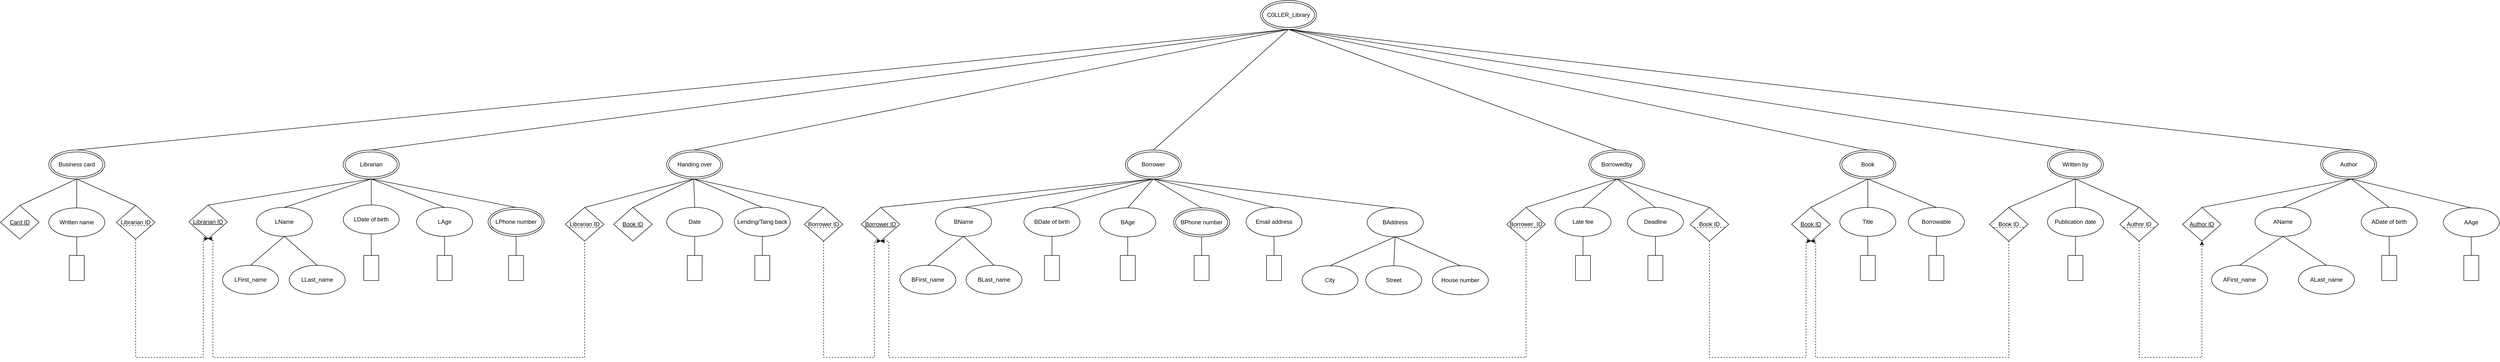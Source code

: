 <mxfile version="22.0.8" type="device">
  <diagram name="1 oldal" id="cSPhZj3WtQrHoU1kGywx">
    <mxGraphModel dx="7252" dy="2232" grid="1" gridSize="10" guides="1" tooltips="1" connect="1" arrows="1" fold="1" page="1" pageScale="1" pageWidth="827" pageHeight="1169" math="0" shadow="0">
      <root>
        <mxCell id="0" />
        <mxCell id="1" parent="0" />
        <mxCell id="N19XUBrRZEHlFnqMHqqQ-40" style="edgeStyle=orthogonalEdgeStyle;rounded=0;orthogonalLoop=1;jettySize=auto;html=1;exitX=0.5;exitY=1;exitDx=0;exitDy=0;entryX=0;entryY=0.5;entryDx=0;entryDy=0;endArrow=none;endFill=0;" edge="1" parent="1" source="N19XUBrRZEHlFnqMHqqQ-41" target="N19XUBrRZEHlFnqMHqqQ-36">
          <mxGeometry relative="1" as="geometry">
            <mxPoint x="-1542" y="599" as="sourcePoint" />
          </mxGeometry>
        </mxCell>
        <mxCell id="N19XUBrRZEHlFnqMHqqQ-223" style="rounded=0;orthogonalLoop=1;jettySize=auto;html=1;exitX=0.5;exitY=0;exitDx=0;exitDy=0;entryX=0.5;entryY=1;entryDx=0;entryDy=0;endArrow=none;endFill=0;" edge="1" parent="1" source="N19XUBrRZEHlFnqMHqqQ-235" target="N19XUBrRZEHlFnqMHqqQ-222">
          <mxGeometry relative="1" as="geometry">
            <mxPoint x="-2452" y="430" as="sourcePoint" />
          </mxGeometry>
        </mxCell>
        <mxCell id="N19XUBrRZEHlFnqMHqqQ-12" style="rounded=0;orthogonalLoop=1;jettySize=auto;html=1;exitX=0.5;exitY=0;exitDx=0;exitDy=0;entryX=0.5;entryY=1;entryDx=0;entryDy=0;strokeWidth=1;endArrow=none;endFill=0;" edge="1" parent="1" source="N19XUBrRZEHlFnqMHqqQ-8">
          <mxGeometry relative="1" as="geometry">
            <mxPoint x="-2452" y="490" as="targetPoint" />
          </mxGeometry>
        </mxCell>
        <mxCell id="N19XUBrRZEHlFnqMHqqQ-8" value="&lt;u&gt;Card ID&lt;/u&gt;" style="rhombus;whiteSpace=wrap;html=1;" vertex="1" parent="1">
          <mxGeometry x="-2610" y="545" width="80" height="70" as="geometry" />
        </mxCell>
        <mxCell id="N19XUBrRZEHlFnqMHqqQ-10" value="Written name" style="ellipse;whiteSpace=wrap;html=1;" vertex="1" parent="1">
          <mxGeometry x="-2510" y="550" width="116" height="60" as="geometry" />
        </mxCell>
        <mxCell id="N19XUBrRZEHlFnqMHqqQ-13" style="rounded=0;orthogonalLoop=1;jettySize=auto;html=1;exitX=0.5;exitY=0;exitDx=0;exitDy=0;entryX=0.5;entryY=1;entryDx=0;entryDy=0;strokeWidth=1;endArrow=none;endFill=0;" edge="1" parent="1" source="N19XUBrRZEHlFnqMHqqQ-10">
          <mxGeometry relative="1" as="geometry">
            <mxPoint x="-2510" y="550" as="sourcePoint" />
            <mxPoint x="-2452" y="490" as="targetPoint" />
          </mxGeometry>
        </mxCell>
        <mxCell id="N19XUBrRZEHlFnqMHqqQ-197" style="edgeStyle=orthogonalEdgeStyle;rounded=0;orthogonalLoop=1;jettySize=auto;html=1;exitX=0.5;exitY=1;exitDx=0;exitDy=0;entryX=0.5;entryY=1;entryDx=0;entryDy=0;dashed=1;startArrow=classic;startFill=1;endArrow=none;endFill=0;" edge="1" parent="1" source="N19XUBrRZEHlFnqMHqqQ-15" target="N19XUBrRZEHlFnqMHqqQ-49">
          <mxGeometry relative="1" as="geometry">
            <mxPoint x="-2170" y="614" as="sourcePoint" />
            <mxPoint x="-1200.0" y="619" as="targetPoint" />
            <Array as="points">
              <mxPoint x="-2170" y="614" />
              <mxPoint x="-2170" y="860" />
              <mxPoint x="-1400" y="860" />
            </Array>
          </mxGeometry>
        </mxCell>
        <mxCell id="N19XUBrRZEHlFnqMHqqQ-15" value="&lt;u&gt;Librarian ID&lt;/u&gt;" style="rhombus;whiteSpace=wrap;html=1;" vertex="1" parent="1">
          <mxGeometry x="-2220" y="544" width="80" height="70" as="geometry" />
        </mxCell>
        <mxCell id="N19XUBrRZEHlFnqMHqqQ-16" value="LName" style="ellipse;whiteSpace=wrap;html=1;" vertex="1" parent="1">
          <mxGeometry x="-2080" y="549" width="116" height="60" as="geometry" />
        </mxCell>
        <mxCell id="N19XUBrRZEHlFnqMHqqQ-19" value="" style="group" vertex="1" connectable="0" parent="1">
          <mxGeometry x="-2370" y="545" width="80" height="70" as="geometry" />
        </mxCell>
        <mxCell id="N19XUBrRZEHlFnqMHqqQ-17" value="Librarian ID" style="rhombus;whiteSpace=wrap;html=1;" vertex="1" parent="N19XUBrRZEHlFnqMHqqQ-19">
          <mxGeometry width="80" height="70" as="geometry" />
        </mxCell>
        <mxCell id="N19XUBrRZEHlFnqMHqqQ-18" value="" style="endArrow=none;dashed=1;html=1;rounded=0;exitX=0.1;exitY=0.599;exitDx=0;exitDy=0;exitPerimeter=0;entryX=0.89;entryY=0.589;entryDx=0;entryDy=0;entryPerimeter=0;" edge="1" parent="N19XUBrRZEHlFnqMHqqQ-19" source="N19XUBrRZEHlFnqMHqqQ-17" target="N19XUBrRZEHlFnqMHqqQ-17">
          <mxGeometry width="50" height="50" relative="1" as="geometry">
            <mxPoint x="50" y="85" as="sourcePoint" />
            <mxPoint x="100" y="35" as="targetPoint" />
          </mxGeometry>
        </mxCell>
        <mxCell id="N19XUBrRZEHlFnqMHqqQ-20" style="rounded=0;orthogonalLoop=1;jettySize=auto;html=1;entryX=0.5;entryY=1;entryDx=0;entryDy=0;strokeWidth=1;endArrow=none;endFill=0;" edge="1" parent="1" source="N19XUBrRZEHlFnqMHqqQ-10">
          <mxGeometry relative="1" as="geometry">
            <mxPoint x="-2560" y="555" as="sourcePoint" />
            <mxPoint x="-2452" y="490" as="targetPoint" />
          </mxGeometry>
        </mxCell>
        <mxCell id="N19XUBrRZEHlFnqMHqqQ-21" style="rounded=0;orthogonalLoop=1;jettySize=auto;html=1;entryX=0.5;entryY=1;entryDx=0;entryDy=0;strokeWidth=1;endArrow=none;endFill=0;exitX=0.5;exitY=0;exitDx=0;exitDy=0;" edge="1" parent="1" source="N19XUBrRZEHlFnqMHqqQ-17">
          <mxGeometry relative="1" as="geometry">
            <mxPoint x="-2329.997" y="534.997" as="sourcePoint" />
            <mxPoint x="-2452" y="490" as="targetPoint" />
          </mxGeometry>
        </mxCell>
        <mxCell id="N19XUBrRZEHlFnqMHqqQ-22" value="" style="rounded=0;whiteSpace=wrap;html=1;rotation=90;" vertex="1" parent="1">
          <mxGeometry x="-2478" y="659" width="52" height="31" as="geometry" />
        </mxCell>
        <mxCell id="N19XUBrRZEHlFnqMHqqQ-23" value="" style="endArrow=none;html=1;rounded=0;entryX=0.5;entryY=1;entryDx=0;entryDy=0;exitX=0;exitY=0.5;exitDx=0;exitDy=0;" edge="1" parent="1" source="N19XUBrRZEHlFnqMHqqQ-22" target="N19XUBrRZEHlFnqMHqqQ-10">
          <mxGeometry width="50" height="50" relative="1" as="geometry">
            <mxPoint x="-2340" y="700" as="sourcePoint" />
            <mxPoint x="-2290" y="650" as="targetPoint" />
          </mxGeometry>
        </mxCell>
        <mxCell id="N19XUBrRZEHlFnqMHqqQ-24" value="LLast_name" style="ellipse;whiteSpace=wrap;html=1;" vertex="1" parent="1">
          <mxGeometry x="-2012" y="669" width="116" height="60" as="geometry" />
        </mxCell>
        <mxCell id="N19XUBrRZEHlFnqMHqqQ-25" value="LFirst_name" style="ellipse;whiteSpace=wrap;html=1;" vertex="1" parent="1">
          <mxGeometry x="-2150" y="669" width="116" height="60" as="geometry" />
        </mxCell>
        <mxCell id="N19XUBrRZEHlFnqMHqqQ-26" value="" style="endArrow=none;html=1;rounded=0;entryX=0.5;entryY=1;entryDx=0;entryDy=0;exitX=0.5;exitY=0;exitDx=0;exitDy=0;" edge="1" parent="1" source="N19XUBrRZEHlFnqMHqqQ-25" target="N19XUBrRZEHlFnqMHqqQ-16">
          <mxGeometry width="50" height="50" relative="1" as="geometry">
            <mxPoint x="-1970" y="889" as="sourcePoint" />
            <mxPoint x="-1920" y="839" as="targetPoint" />
          </mxGeometry>
        </mxCell>
        <mxCell id="N19XUBrRZEHlFnqMHqqQ-27" value="" style="endArrow=none;html=1;rounded=0;entryX=0.5;entryY=1;entryDx=0;entryDy=0;exitX=0.5;exitY=0;exitDx=0;exitDy=0;" edge="1" parent="1" source="N19XUBrRZEHlFnqMHqqQ-24" target="N19XUBrRZEHlFnqMHqqQ-16">
          <mxGeometry width="50" height="50" relative="1" as="geometry">
            <mxPoint x="-1970" y="889" as="sourcePoint" />
            <mxPoint x="-1920" y="839" as="targetPoint" />
          </mxGeometry>
        </mxCell>
        <mxCell id="N19XUBrRZEHlFnqMHqqQ-29" value="LDate of birth" style="ellipse;whiteSpace=wrap;html=1;" vertex="1" parent="1">
          <mxGeometry x="-1900" y="544" width="116" height="60" as="geometry" />
        </mxCell>
        <mxCell id="N19XUBrRZEHlFnqMHqqQ-31" value="LAge" style="ellipse;whiteSpace=wrap;html=1;" vertex="1" parent="1">
          <mxGeometry x="-1748" y="549" width="116" height="60" as="geometry" />
        </mxCell>
        <mxCell id="N19XUBrRZEHlFnqMHqqQ-36" value="" style="rounded=0;whiteSpace=wrap;html=1;rotation=90;" vertex="1" parent="1">
          <mxGeometry x="-1568" y="659" width="52" height="31" as="geometry" />
        </mxCell>
        <mxCell id="N19XUBrRZEHlFnqMHqqQ-41" value="LPhone number" style="ellipse;shape=doubleEllipse;whiteSpace=wrap;html=1;" vertex="1" parent="1">
          <mxGeometry x="-1600" y="549" width="116" height="60" as="geometry" />
        </mxCell>
        <mxCell id="N19XUBrRZEHlFnqMHqqQ-224" style="rounded=0;orthogonalLoop=1;jettySize=auto;html=1;exitX=0.5;exitY=0;exitDx=0;exitDy=0;entryX=0.5;entryY=1;entryDx=0;entryDy=0;endArrow=none;endFill=0;" edge="1" parent="1" target="N19XUBrRZEHlFnqMHqqQ-222">
          <mxGeometry relative="1" as="geometry">
            <mxPoint x="-1842" y="430" as="sourcePoint" />
          </mxGeometry>
        </mxCell>
        <mxCell id="N19XUBrRZEHlFnqMHqqQ-226" style="rounded=0;orthogonalLoop=1;jettySize=auto;html=1;exitX=0.5;exitY=0;exitDx=0;exitDy=0;entryX=0.5;entryY=1;entryDx=0;entryDy=0;endArrow=none;endFill=0;" edge="1" parent="1" target="N19XUBrRZEHlFnqMHqqQ-222">
          <mxGeometry relative="1" as="geometry">
            <mxPoint x="-1174" y="430" as="sourcePoint" />
          </mxGeometry>
        </mxCell>
        <mxCell id="N19XUBrRZEHlFnqMHqqQ-44" style="rounded=0;orthogonalLoop=1;jettySize=auto;html=1;exitX=0.5;exitY=0;exitDx=0;exitDy=0;entryX=0.5;entryY=1;entryDx=0;entryDy=0;strokeWidth=1;endArrow=none;endFill=0;" edge="1" parent="1" source="N19XUBrRZEHlFnqMHqqQ-45">
          <mxGeometry relative="1" as="geometry">
            <mxPoint x="-1174" y="490" as="targetPoint" />
          </mxGeometry>
        </mxCell>
        <mxCell id="N19XUBrRZEHlFnqMHqqQ-45" value="&lt;u&gt;Book ID&lt;/u&gt;" style="rhombus;whiteSpace=wrap;html=1;" vertex="1" parent="1">
          <mxGeometry x="-1340" y="549" width="80" height="70" as="geometry" />
        </mxCell>
        <mxCell id="N19XUBrRZEHlFnqMHqqQ-46" value="Date" style="ellipse;whiteSpace=wrap;html=1;" vertex="1" parent="1">
          <mxGeometry x="-1230" y="549" width="116" height="60" as="geometry" />
        </mxCell>
        <mxCell id="N19XUBrRZEHlFnqMHqqQ-47" style="rounded=0;orthogonalLoop=1;jettySize=auto;html=1;exitX=0.5;exitY=0;exitDx=0;exitDy=0;entryX=0.5;entryY=1;entryDx=0;entryDy=0;strokeWidth=1;endArrow=none;endFill=0;" edge="1" parent="1" source="N19XUBrRZEHlFnqMHqqQ-46">
          <mxGeometry relative="1" as="geometry">
            <mxPoint x="-1195" y="560" as="sourcePoint" />
            <mxPoint x="-1174" y="490" as="targetPoint" />
          </mxGeometry>
        </mxCell>
        <mxCell id="N19XUBrRZEHlFnqMHqqQ-52" style="rounded=0;orthogonalLoop=1;jettySize=auto;html=1;entryX=0.5;entryY=1;entryDx=0;entryDy=0;strokeWidth=1;endArrow=none;endFill=0;exitX=0.5;exitY=0;exitDx=0;exitDy=0;" edge="1" parent="1" source="N19XUBrRZEHlFnqMHqqQ-49">
          <mxGeometry relative="1" as="geometry">
            <mxPoint x="-1014.997" y="544.997" as="sourcePoint" />
            <mxPoint x="-1174" y="490" as="targetPoint" />
          </mxGeometry>
        </mxCell>
        <mxCell id="N19XUBrRZEHlFnqMHqqQ-53" value="" style="rounded=0;whiteSpace=wrap;html=1;rotation=90;" vertex="1" parent="1">
          <mxGeometry x="-1198" y="659" width="52" height="31" as="geometry" />
        </mxCell>
        <mxCell id="N19XUBrRZEHlFnqMHqqQ-54" value="" style="endArrow=none;html=1;rounded=0;entryX=0.5;entryY=1;entryDx=0;entryDy=0;exitX=0;exitY=0.5;exitDx=0;exitDy=0;" edge="1" parent="1" source="N19XUBrRZEHlFnqMHqqQ-53" target="N19XUBrRZEHlFnqMHqqQ-46">
          <mxGeometry width="50" height="50" relative="1" as="geometry">
            <mxPoint x="-1045" y="710" as="sourcePoint" />
            <mxPoint x="-995" y="660" as="targetPoint" />
          </mxGeometry>
        </mxCell>
        <mxCell id="N19XUBrRZEHlFnqMHqqQ-59" value="" style="endArrow=none;html=1;rounded=0;entryX=0.5;entryY=1;entryDx=0;entryDy=0;exitX=0.5;exitY=0;exitDx=0;exitDy=0;" edge="1" parent="1" source="N19XUBrRZEHlFnqMHqqQ-57">
          <mxGeometry width="50" height="50" relative="1" as="geometry">
            <mxPoint x="-1035" y="710" as="sourcePoint" />
            <mxPoint x="-1174" y="490" as="targetPoint" />
          </mxGeometry>
        </mxCell>
        <mxCell id="N19XUBrRZEHlFnqMHqqQ-60" value="Lending/Taing back" style="ellipse;whiteSpace=wrap;html=1;" vertex="1" parent="1">
          <mxGeometry x="-1090" y="549" width="116" height="60" as="geometry" />
        </mxCell>
        <mxCell id="N19XUBrRZEHlFnqMHqqQ-61" value="" style="rounded=0;whiteSpace=wrap;html=1;rotation=90;" vertex="1" parent="1">
          <mxGeometry x="-1058" y="659" width="52" height="31" as="geometry" />
        </mxCell>
        <mxCell id="N19XUBrRZEHlFnqMHqqQ-62" value="" style="endArrow=none;html=1;rounded=0;entryX=0.5;entryY=1;entryDx=0;entryDy=0;exitX=0;exitY=0.5;exitDx=0;exitDy=0;" edge="1" parent="1" source="N19XUBrRZEHlFnqMHqqQ-61" target="N19XUBrRZEHlFnqMHqqQ-60">
          <mxGeometry width="50" height="50" relative="1" as="geometry">
            <mxPoint x="-895" y="710" as="sourcePoint" />
            <mxPoint x="-845" y="660" as="targetPoint" />
          </mxGeometry>
        </mxCell>
        <mxCell id="N19XUBrRZEHlFnqMHqqQ-196" style="edgeStyle=orthogonalEdgeStyle;rounded=0;orthogonalLoop=1;jettySize=auto;html=1;exitX=0.5;exitY=1;exitDx=0;exitDy=0;entryX=0.5;entryY=1;entryDx=0;entryDy=0;dashed=1;" edge="1" parent="1" source="N19XUBrRZEHlFnqMHqqQ-57" target="N19XUBrRZEHlFnqMHqqQ-72">
          <mxGeometry relative="1" as="geometry">
            <Array as="points">
              <mxPoint x="-905" y="860" />
              <mxPoint x="-800" y="860" />
              <mxPoint x="-800" y="619" />
            </Array>
          </mxGeometry>
        </mxCell>
        <mxCell id="N19XUBrRZEHlFnqMHqqQ-57" value="Borrower ID" style="rhombus;whiteSpace=wrap;html=1;" vertex="1" parent="1">
          <mxGeometry x="-945" y="549" width="80" height="70" as="geometry" />
        </mxCell>
        <mxCell id="N19XUBrRZEHlFnqMHqqQ-58" value="" style="endArrow=none;dashed=1;html=1;rounded=0;exitX=0.1;exitY=0.599;exitDx=0;exitDy=0;exitPerimeter=0;entryX=0.89;entryY=0.589;entryDx=0;entryDy=0;entryPerimeter=0;" edge="1" parent="1" source="N19XUBrRZEHlFnqMHqqQ-57" target="N19XUBrRZEHlFnqMHqqQ-57">
          <mxGeometry width="50" height="50" relative="1" as="geometry">
            <mxPoint x="-997" y="645" as="sourcePoint" />
            <mxPoint x="-947" y="595" as="targetPoint" />
          </mxGeometry>
        </mxCell>
        <mxCell id="N19XUBrRZEHlFnqMHqqQ-66" value="" style="endArrow=none;html=1;rounded=0;entryX=0.5;entryY=1;entryDx=0;entryDy=0;exitX=0.5;exitY=0;exitDx=0;exitDy=0;" edge="1" parent="1" source="N19XUBrRZEHlFnqMHqqQ-60">
          <mxGeometry width="50" height="50" relative="1" as="geometry">
            <mxPoint x="-1145" y="710" as="sourcePoint" />
            <mxPoint x="-1174" y="490" as="targetPoint" />
          </mxGeometry>
        </mxCell>
        <mxCell id="N19XUBrRZEHlFnqMHqqQ-67" value="" style="endArrow=none;html=1;rounded=0;entryX=0.5;entryY=1;entryDx=0;entryDy=0;exitX=0.5;exitY=0;exitDx=0;exitDy=0;" edge="1" parent="1" source="N19XUBrRZEHlFnqMHqqQ-15">
          <mxGeometry width="50" height="50" relative="1" as="geometry">
            <mxPoint x="-2110" y="829" as="sourcePoint" />
            <mxPoint x="-1842" y="490" as="targetPoint" />
          </mxGeometry>
        </mxCell>
        <mxCell id="N19XUBrRZEHlFnqMHqqQ-68" value="" style="endArrow=none;html=1;rounded=0;entryX=0.5;entryY=1;entryDx=0;entryDy=0;exitX=0.5;exitY=0;exitDx=0;exitDy=0;" edge="1" parent="1" source="N19XUBrRZEHlFnqMHqqQ-16">
          <mxGeometry width="50" height="50" relative="1" as="geometry">
            <mxPoint x="-2110" y="829" as="sourcePoint" />
            <mxPoint x="-1842" y="490" as="targetPoint" />
          </mxGeometry>
        </mxCell>
        <mxCell id="N19XUBrRZEHlFnqMHqqQ-69" value="" style="endArrow=none;html=1;rounded=0;entryX=0.5;entryY=1;entryDx=0;entryDy=0;exitX=0.5;exitY=0;exitDx=0;exitDy=0;" edge="1" parent="1" source="N19XUBrRZEHlFnqMHqqQ-29">
          <mxGeometry width="50" height="50" relative="1" as="geometry">
            <mxPoint x="-2110" y="829" as="sourcePoint" />
            <mxPoint x="-1842" y="490" as="targetPoint" />
          </mxGeometry>
        </mxCell>
        <mxCell id="N19XUBrRZEHlFnqMHqqQ-70" value="" style="endArrow=none;html=1;rounded=0;entryX=0.5;entryY=1;entryDx=0;entryDy=0;exitX=0.5;exitY=0;exitDx=0;exitDy=0;" edge="1" parent="1" source="N19XUBrRZEHlFnqMHqqQ-41">
          <mxGeometry width="50" height="50" relative="1" as="geometry">
            <mxPoint x="-2110" y="829" as="sourcePoint" />
            <mxPoint x="-1842" y="490" as="targetPoint" />
          </mxGeometry>
        </mxCell>
        <mxCell id="N19XUBrRZEHlFnqMHqqQ-71" style="edgeStyle=orthogonalEdgeStyle;rounded=0;orthogonalLoop=1;jettySize=auto;html=1;exitX=0.5;exitY=1;exitDx=0;exitDy=0;entryX=0;entryY=0.5;entryDx=0;entryDy=0;endArrow=none;endFill=0;" edge="1" parent="1" source="N19XUBrRZEHlFnqMHqqQ-84" target="N19XUBrRZEHlFnqMHqqQ-83">
          <mxGeometry relative="1" as="geometry">
            <mxPoint x="-122" y="610.5" as="sourcePoint" />
          </mxGeometry>
        </mxCell>
        <mxCell id="N19XUBrRZEHlFnqMHqqQ-198" style="edgeStyle=orthogonalEdgeStyle;rounded=0;orthogonalLoop=1;jettySize=auto;html=1;exitX=0.5;exitY=1;exitDx=0;exitDy=0;entryX=0.5;entryY=1;entryDx=0;entryDy=0;dashed=1;startArrow=classic;startFill=1;endArrow=none;endFill=0;" edge="1" parent="1" source="N19XUBrRZEHlFnqMHqqQ-72" target="N19XUBrRZEHlFnqMHqqQ-127">
          <mxGeometry relative="1" as="geometry">
            <Array as="points">
              <mxPoint x="-770" y="619" />
              <mxPoint x="-770" y="860" />
              <mxPoint x="550" y="860" />
            </Array>
          </mxGeometry>
        </mxCell>
        <mxCell id="N19XUBrRZEHlFnqMHqqQ-72" value="&lt;u&gt;Borrower ID&lt;/u&gt;" style="rhombus;whiteSpace=wrap;html=1;" vertex="1" parent="1">
          <mxGeometry x="-827" y="549" width="80" height="70" as="geometry" />
        </mxCell>
        <mxCell id="N19XUBrRZEHlFnqMHqqQ-73" value="BName" style="ellipse;whiteSpace=wrap;html=1;" vertex="1" parent="1">
          <mxGeometry x="-673" y="549" width="116" height="60" as="geometry" />
        </mxCell>
        <mxCell id="N19XUBrRZEHlFnqMHqqQ-74" value="BLast_name" style="ellipse;whiteSpace=wrap;html=1;" vertex="1" parent="1">
          <mxGeometry x="-610" y="669" width="116" height="60" as="geometry" />
        </mxCell>
        <mxCell id="N19XUBrRZEHlFnqMHqqQ-75" value="BFirst_name" style="ellipse;whiteSpace=wrap;html=1;" vertex="1" parent="1">
          <mxGeometry x="-747" y="669" width="116" height="60" as="geometry" />
        </mxCell>
        <mxCell id="N19XUBrRZEHlFnqMHqqQ-76" value="" style="endArrow=none;html=1;rounded=0;entryX=0.5;entryY=1;entryDx=0;entryDy=0;exitX=0.5;exitY=0;exitDx=0;exitDy=0;" edge="1" parent="1" source="N19XUBrRZEHlFnqMHqqQ-75" target="N19XUBrRZEHlFnqMHqqQ-73">
          <mxGeometry width="50" height="50" relative="1" as="geometry">
            <mxPoint x="-577" y="899.5" as="sourcePoint" />
            <mxPoint x="-527" y="849.5" as="targetPoint" />
          </mxGeometry>
        </mxCell>
        <mxCell id="N19XUBrRZEHlFnqMHqqQ-77" value="" style="endArrow=none;html=1;rounded=0;entryX=0.5;entryY=1;entryDx=0;entryDy=0;exitX=0.5;exitY=0;exitDx=0;exitDy=0;" edge="1" parent="1" source="N19XUBrRZEHlFnqMHqqQ-74" target="N19XUBrRZEHlFnqMHqqQ-73">
          <mxGeometry width="50" height="50" relative="1" as="geometry">
            <mxPoint x="-577" y="899.5" as="sourcePoint" />
            <mxPoint x="-527" y="849.5" as="targetPoint" />
          </mxGeometry>
        </mxCell>
        <mxCell id="N19XUBrRZEHlFnqMHqqQ-78" value="BDate of birth" style="ellipse;whiteSpace=wrap;html=1;" vertex="1" parent="1">
          <mxGeometry x="-490" y="549" width="116" height="60" as="geometry" />
        </mxCell>
        <mxCell id="N19XUBrRZEHlFnqMHqqQ-80" value="BAge" style="ellipse;whiteSpace=wrap;html=1;" vertex="1" parent="1">
          <mxGeometry x="-333" y="550" width="116" height="60" as="geometry" />
        </mxCell>
        <mxCell id="N19XUBrRZEHlFnqMHqqQ-83" value="" style="rounded=0;whiteSpace=wrap;html=1;rotation=90;" vertex="1" parent="1">
          <mxGeometry x="-148" y="659" width="52" height="31" as="geometry" />
        </mxCell>
        <mxCell id="N19XUBrRZEHlFnqMHqqQ-84" value="BPhone number" style="ellipse;shape=doubleEllipse;whiteSpace=wrap;html=1;" vertex="1" parent="1">
          <mxGeometry x="-180" y="550" width="116" height="60" as="geometry" />
        </mxCell>
        <mxCell id="N19XUBrRZEHlFnqMHqqQ-227" style="rounded=0;orthogonalLoop=1;jettySize=auto;html=1;exitX=0.5;exitY=0;exitDx=0;exitDy=0;entryX=0.5;entryY=1;entryDx=0;entryDy=0;endArrow=none;endFill=0;" edge="1" parent="1" target="N19XUBrRZEHlFnqMHqqQ-222">
          <mxGeometry relative="1" as="geometry">
            <mxPoint x="-222" y="430" as="sourcePoint" />
          </mxGeometry>
        </mxCell>
        <mxCell id="N19XUBrRZEHlFnqMHqqQ-86" value="" style="endArrow=none;html=1;rounded=0;entryX=0.5;entryY=1;entryDx=0;entryDy=0;exitX=0.5;exitY=0;exitDx=0;exitDy=0;" edge="1" parent="1" source="N19XUBrRZEHlFnqMHqqQ-72">
          <mxGeometry width="50" height="50" relative="1" as="geometry">
            <mxPoint x="-717" y="839.5" as="sourcePoint" />
            <mxPoint x="-222" y="490" as="targetPoint" />
          </mxGeometry>
        </mxCell>
        <mxCell id="N19XUBrRZEHlFnqMHqqQ-87" value="" style="endArrow=none;html=1;rounded=0;entryX=0.5;entryY=1;entryDx=0;entryDy=0;exitX=0.5;exitY=0;exitDx=0;exitDy=0;" edge="1" parent="1" source="N19XUBrRZEHlFnqMHqqQ-73">
          <mxGeometry width="50" height="50" relative="1" as="geometry">
            <mxPoint x="-717" y="839.5" as="sourcePoint" />
            <mxPoint x="-222" y="490" as="targetPoint" />
          </mxGeometry>
        </mxCell>
        <mxCell id="N19XUBrRZEHlFnqMHqqQ-88" value="" style="endArrow=none;html=1;rounded=0;entryX=0.5;entryY=1;entryDx=0;entryDy=0;exitX=0.5;exitY=0;exitDx=0;exitDy=0;" edge="1" parent="1" source="N19XUBrRZEHlFnqMHqqQ-78">
          <mxGeometry width="50" height="50" relative="1" as="geometry">
            <mxPoint x="-717" y="839.5" as="sourcePoint" />
            <mxPoint x="-222" y="490" as="targetPoint" />
          </mxGeometry>
        </mxCell>
        <mxCell id="N19XUBrRZEHlFnqMHqqQ-89" value="" style="endArrow=none;html=1;rounded=0;entryX=0.5;entryY=1;entryDx=0;entryDy=0;exitX=0.5;exitY=0;exitDx=0;exitDy=0;" edge="1" parent="1" source="N19XUBrRZEHlFnqMHqqQ-84">
          <mxGeometry width="50" height="50" relative="1" as="geometry">
            <mxPoint x="-717" y="839.5" as="sourcePoint" />
            <mxPoint x="-222" y="490" as="targetPoint" />
          </mxGeometry>
        </mxCell>
        <mxCell id="N19XUBrRZEHlFnqMHqqQ-90" value="BAddress" style="ellipse;whiteSpace=wrap;html=1;" vertex="1" parent="1">
          <mxGeometry x="221" y="550" width="116" height="60" as="geometry" />
        </mxCell>
        <mxCell id="N19XUBrRZEHlFnqMHqqQ-91" value="House number" style="ellipse;whiteSpace=wrap;html=1;" vertex="1" parent="1">
          <mxGeometry x="356" y="670" width="116" height="60" as="geometry" />
        </mxCell>
        <mxCell id="N19XUBrRZEHlFnqMHqqQ-92" value="City" style="ellipse;whiteSpace=wrap;html=1;" vertex="1" parent="1">
          <mxGeometry x="86" y="670" width="116" height="60" as="geometry" />
        </mxCell>
        <mxCell id="N19XUBrRZEHlFnqMHqqQ-93" value="" style="endArrow=none;html=1;rounded=0;entryX=0.5;entryY=1;entryDx=0;entryDy=0;exitX=0.5;exitY=0;exitDx=0;exitDy=0;" edge="1" parent="1" source="N19XUBrRZEHlFnqMHqqQ-92" target="N19XUBrRZEHlFnqMHqqQ-90">
          <mxGeometry width="50" height="50" relative="1" as="geometry">
            <mxPoint x="-301" y="901.5" as="sourcePoint" />
            <mxPoint x="-251" y="851.5" as="targetPoint" />
          </mxGeometry>
        </mxCell>
        <mxCell id="N19XUBrRZEHlFnqMHqqQ-94" value="" style="endArrow=none;html=1;rounded=0;entryX=0.5;entryY=1;entryDx=0;entryDy=0;exitX=0.5;exitY=0;exitDx=0;exitDy=0;" edge="1" parent="1" source="N19XUBrRZEHlFnqMHqqQ-91" target="N19XUBrRZEHlFnqMHqqQ-90">
          <mxGeometry width="50" height="50" relative="1" as="geometry">
            <mxPoint x="-301" y="901.5" as="sourcePoint" />
            <mxPoint x="-251" y="851.5" as="targetPoint" />
          </mxGeometry>
        </mxCell>
        <mxCell id="N19XUBrRZEHlFnqMHqqQ-95" value="Street" style="ellipse;whiteSpace=wrap;html=1;" vertex="1" parent="1">
          <mxGeometry x="218" y="670" width="116" height="60" as="geometry" />
        </mxCell>
        <mxCell id="N19XUBrRZEHlFnqMHqqQ-96" value="" style="endArrow=none;html=1;rounded=0;entryX=0.5;entryY=1;entryDx=0;entryDy=0;exitX=0.5;exitY=0;exitDx=0;exitDy=0;" edge="1" parent="1" source="N19XUBrRZEHlFnqMHqqQ-95" target="N19XUBrRZEHlFnqMHqqQ-90">
          <mxGeometry width="50" height="50" relative="1" as="geometry">
            <mxPoint x="-257" y="647" as="sourcePoint" />
            <mxPoint x="-207" y="597" as="targetPoint" />
          </mxGeometry>
        </mxCell>
        <mxCell id="N19XUBrRZEHlFnqMHqqQ-98" style="edgeStyle=orthogonalEdgeStyle;rounded=0;orthogonalLoop=1;jettySize=auto;html=1;exitX=0.5;exitY=1;exitDx=0;exitDy=0;endArrow=none;endFill=0;" edge="1" parent="1" source="N19XUBrRZEHlFnqMHqqQ-99" target="N19XUBrRZEHlFnqMHqqQ-100">
          <mxGeometry relative="1" as="geometry" />
        </mxCell>
        <mxCell id="N19XUBrRZEHlFnqMHqqQ-99" value="Email address" style="ellipse;whiteSpace=wrap;html=1;" vertex="1" parent="1">
          <mxGeometry x="-30" y="549" width="116" height="60" as="geometry" />
        </mxCell>
        <mxCell id="N19XUBrRZEHlFnqMHqqQ-100" value="" style="rounded=0;whiteSpace=wrap;html=1;rotation=90;" vertex="1" parent="1">
          <mxGeometry x="2" y="659" width="52" height="31" as="geometry" />
        </mxCell>
        <mxCell id="N19XUBrRZEHlFnqMHqqQ-101" value="" style="endArrow=none;html=1;rounded=0;entryX=0.5;entryY=1;entryDx=0;entryDy=0;exitX=0.5;exitY=0;exitDx=0;exitDy=0;" edge="1" parent="1" source="N19XUBrRZEHlFnqMHqqQ-99">
          <mxGeometry width="50" height="50" relative="1" as="geometry">
            <mxPoint x="103" y="820" as="sourcePoint" />
            <mxPoint x="-222" y="490" as="targetPoint" />
          </mxGeometry>
        </mxCell>
        <mxCell id="N19XUBrRZEHlFnqMHqqQ-102" value="" style="endArrow=none;html=1;rounded=0;entryX=0.5;entryY=1;entryDx=0;entryDy=0;exitX=0.5;exitY=0;exitDx=0;exitDy=0;" edge="1" parent="1" source="N19XUBrRZEHlFnqMHqqQ-90">
          <mxGeometry width="50" height="50" relative="1" as="geometry">
            <mxPoint x="13" y="500" as="sourcePoint" />
            <mxPoint x="-222" y="490" as="targetPoint" />
          </mxGeometry>
        </mxCell>
        <mxCell id="N19XUBrRZEHlFnqMHqqQ-228" style="rounded=0;orthogonalLoop=1;jettySize=auto;html=1;exitX=0.5;exitY=0;exitDx=0;exitDy=0;entryX=0.5;entryY=1;entryDx=0;entryDy=0;endArrow=none;endFill=0;" edge="1" parent="1" target="N19XUBrRZEHlFnqMHqqQ-222">
          <mxGeometry relative="1" as="geometry">
            <mxPoint x="738" y="430" as="sourcePoint" />
          </mxGeometry>
        </mxCell>
        <mxCell id="N19XUBrRZEHlFnqMHqqQ-124" value="Late fee" style="ellipse;whiteSpace=wrap;html=1;" vertex="1" parent="1">
          <mxGeometry x="610" y="549" width="116" height="60" as="geometry" />
        </mxCell>
        <mxCell id="N19XUBrRZEHlFnqMHqqQ-125" style="rounded=0;orthogonalLoop=1;jettySize=auto;html=1;exitX=0.5;exitY=0;exitDx=0;exitDy=0;entryX=0.5;entryY=1;entryDx=0;entryDy=0;strokeWidth=1;endArrow=none;endFill=0;" edge="1" parent="1" source="N19XUBrRZEHlFnqMHqqQ-124">
          <mxGeometry relative="1" as="geometry">
            <mxPoint x="640" y="571.5" as="sourcePoint" />
            <mxPoint x="738" y="490" as="targetPoint" />
          </mxGeometry>
        </mxCell>
        <mxCell id="N19XUBrRZEHlFnqMHqqQ-126" value="" style="group" vertex="1" connectable="0" parent="1">
          <mxGeometry x="510" y="549" width="80" height="70" as="geometry" />
        </mxCell>
        <mxCell id="N19XUBrRZEHlFnqMHqqQ-127" value="Borrower_ID" style="rhombus;whiteSpace=wrap;html=1;" vertex="1" parent="N19XUBrRZEHlFnqMHqqQ-126">
          <mxGeometry width="80" height="70" as="geometry" />
        </mxCell>
        <mxCell id="N19XUBrRZEHlFnqMHqqQ-128" value="" style="endArrow=none;dashed=1;html=1;rounded=0;exitX=0.1;exitY=0.599;exitDx=0;exitDy=0;exitPerimeter=0;entryX=0.89;entryY=0.589;entryDx=0;entryDy=0;entryPerimeter=0;" edge="1" parent="N19XUBrRZEHlFnqMHqqQ-126" source="N19XUBrRZEHlFnqMHqqQ-127" target="N19XUBrRZEHlFnqMHqqQ-127">
          <mxGeometry width="50" height="50" relative="1" as="geometry">
            <mxPoint x="50" y="85" as="sourcePoint" />
            <mxPoint x="100" y="35" as="targetPoint" />
          </mxGeometry>
        </mxCell>
        <mxCell id="N19XUBrRZEHlFnqMHqqQ-129" style="rounded=0;orthogonalLoop=1;jettySize=auto;html=1;entryX=0.5;entryY=1;entryDx=0;entryDy=0;strokeWidth=1;endArrow=none;endFill=0;exitX=0.5;exitY=0;exitDx=0;exitDy=0;" edge="1" parent="1" source="N19XUBrRZEHlFnqMHqqQ-127">
          <mxGeometry relative="1" as="geometry">
            <mxPoint x="820.003" y="556.497" as="sourcePoint" />
            <mxPoint x="738" y="490" as="targetPoint" />
          </mxGeometry>
        </mxCell>
        <mxCell id="N19XUBrRZEHlFnqMHqqQ-130" value="" style="rounded=0;whiteSpace=wrap;html=1;rotation=90;" vertex="1" parent="1">
          <mxGeometry x="642" y="659" width="52" height="31" as="geometry" />
        </mxCell>
        <mxCell id="N19XUBrRZEHlFnqMHqqQ-131" value="" style="endArrow=none;html=1;rounded=0;entryX=0.5;entryY=1;entryDx=0;entryDy=0;exitX=0;exitY=0.5;exitDx=0;exitDy=0;" edge="1" parent="1" source="N19XUBrRZEHlFnqMHqqQ-130" target="N19XUBrRZEHlFnqMHqqQ-124">
          <mxGeometry width="50" height="50" relative="1" as="geometry">
            <mxPoint x="910" y="719.75" as="sourcePoint" />
            <mxPoint x="960" y="669.75" as="targetPoint" />
          </mxGeometry>
        </mxCell>
        <mxCell id="N19XUBrRZEHlFnqMHqqQ-132" value="" style="endArrow=none;html=1;rounded=0;entryX=0.5;entryY=1;entryDx=0;entryDy=0;exitX=0.5;exitY=0;exitDx=0;exitDy=0;" edge="1" parent="1" source="N19XUBrRZEHlFnqMHqqQ-136">
          <mxGeometry width="50" height="50" relative="1" as="geometry">
            <mxPoint x="800" y="721.5" as="sourcePoint" />
            <mxPoint x="738" y="490" as="targetPoint" />
          </mxGeometry>
        </mxCell>
        <mxCell id="N19XUBrRZEHlFnqMHqqQ-133" value="Deadline" style="ellipse;whiteSpace=wrap;html=1;" vertex="1" parent="1">
          <mxGeometry x="760" y="549" width="116" height="60" as="geometry" />
        </mxCell>
        <mxCell id="N19XUBrRZEHlFnqMHqqQ-134" value="" style="rounded=0;whiteSpace=wrap;html=1;rotation=90;" vertex="1" parent="1">
          <mxGeometry x="792" y="659" width="52" height="31" as="geometry" />
        </mxCell>
        <mxCell id="N19XUBrRZEHlFnqMHqqQ-135" value="" style="endArrow=none;html=1;rounded=0;entryX=0.5;entryY=1;entryDx=0;entryDy=0;exitX=0;exitY=0.5;exitDx=0;exitDy=0;" edge="1" parent="1" source="N19XUBrRZEHlFnqMHqqQ-134" target="N19XUBrRZEHlFnqMHqqQ-133">
          <mxGeometry width="50" height="50" relative="1" as="geometry">
            <mxPoint x="1060" y="719.75" as="sourcePoint" />
            <mxPoint x="1110" y="669.75" as="targetPoint" />
          </mxGeometry>
        </mxCell>
        <mxCell id="N19XUBrRZEHlFnqMHqqQ-199" style="edgeStyle=orthogonalEdgeStyle;rounded=0;orthogonalLoop=1;jettySize=auto;html=1;exitX=0.5;exitY=1;exitDx=0;exitDy=0;entryX=0.5;entryY=1;entryDx=0;entryDy=0;dashed=1;" edge="1" parent="1" source="N19XUBrRZEHlFnqMHqqQ-136" target="N19XUBrRZEHlFnqMHqqQ-141">
          <mxGeometry relative="1" as="geometry">
            <Array as="points">
              <mxPoint x="930" y="860" />
              <mxPoint x="1130" y="860" />
              <mxPoint x="1130" y="619" />
            </Array>
          </mxGeometry>
        </mxCell>
        <mxCell id="N19XUBrRZEHlFnqMHqqQ-136" value="Book ID" style="rhombus;whiteSpace=wrap;html=1;" vertex="1" parent="1">
          <mxGeometry x="890" y="549" width="80" height="70" as="geometry" />
        </mxCell>
        <mxCell id="N19XUBrRZEHlFnqMHqqQ-137" value="" style="endArrow=none;dashed=1;html=1;rounded=0;exitX=0.1;exitY=0.599;exitDx=0;exitDy=0;exitPerimeter=0;entryX=0.89;entryY=0.589;entryDx=0;entryDy=0;entryPerimeter=0;" edge="1" parent="1" source="N19XUBrRZEHlFnqMHqqQ-136" target="N19XUBrRZEHlFnqMHqqQ-136">
          <mxGeometry width="50" height="50" relative="1" as="geometry">
            <mxPoint x="838" y="656.5" as="sourcePoint" />
            <mxPoint x="888" y="606.5" as="targetPoint" />
          </mxGeometry>
        </mxCell>
        <mxCell id="N19XUBrRZEHlFnqMHqqQ-138" value="" style="endArrow=none;html=1;rounded=0;entryX=0.5;entryY=1;entryDx=0;entryDy=0;exitX=0.5;exitY=0;exitDx=0;exitDy=0;" edge="1" parent="1" source="N19XUBrRZEHlFnqMHqqQ-133">
          <mxGeometry width="50" height="50" relative="1" as="geometry">
            <mxPoint x="690" y="721.5" as="sourcePoint" />
            <mxPoint x="738" y="490" as="targetPoint" />
          </mxGeometry>
        </mxCell>
        <mxCell id="N19XUBrRZEHlFnqMHqqQ-229" style="rounded=0;orthogonalLoop=1;jettySize=auto;html=1;exitX=0.5;exitY=0;exitDx=0;exitDy=0;entryX=0.5;entryY=1;entryDx=0;entryDy=0;endArrow=none;endFill=0;" edge="1" parent="1" target="N19XUBrRZEHlFnqMHqqQ-222">
          <mxGeometry relative="1" as="geometry">
            <mxPoint x="820" y="100" as="targetPoint" />
            <mxPoint x="1258" y="430" as="sourcePoint" />
          </mxGeometry>
        </mxCell>
        <mxCell id="N19XUBrRZEHlFnqMHqqQ-140" style="rounded=0;orthogonalLoop=1;jettySize=auto;html=1;exitX=0.5;exitY=0;exitDx=0;exitDy=0;entryX=0.5;entryY=1;entryDx=0;entryDy=0;strokeWidth=1;endArrow=none;endFill=0;" edge="1" parent="1" source="N19XUBrRZEHlFnqMHqqQ-141">
          <mxGeometry relative="1" as="geometry">
            <mxPoint x="1258" y="490" as="targetPoint" />
          </mxGeometry>
        </mxCell>
        <mxCell id="N19XUBrRZEHlFnqMHqqQ-141" value="&lt;u&gt;Book ID&lt;/u&gt;" style="rhombus;whiteSpace=wrap;html=1;" vertex="1" parent="1">
          <mxGeometry x="1100" y="549" width="80" height="70" as="geometry" />
        </mxCell>
        <mxCell id="N19XUBrRZEHlFnqMHqqQ-142" value="Title" style="ellipse;whiteSpace=wrap;html=1;" vertex="1" parent="1">
          <mxGeometry x="1200" y="549" width="116" height="60" as="geometry" />
        </mxCell>
        <mxCell id="N19XUBrRZEHlFnqMHqqQ-143" style="rounded=0;orthogonalLoop=1;jettySize=auto;html=1;exitX=0.5;exitY=0;exitDx=0;exitDy=0;entryX=0.5;entryY=1;entryDx=0;entryDy=0;strokeWidth=1;endArrow=none;endFill=0;" edge="1" parent="1" source="N19XUBrRZEHlFnqMHqqQ-142">
          <mxGeometry relative="1" as="geometry">
            <mxPoint x="1200" y="568.75" as="sourcePoint" />
            <mxPoint x="1258" y="490" as="targetPoint" />
          </mxGeometry>
        </mxCell>
        <mxCell id="N19XUBrRZEHlFnqMHqqQ-147" style="rounded=0;orthogonalLoop=1;jettySize=auto;html=1;entryX=0.5;entryY=1;entryDx=0;entryDy=0;strokeWidth=1;endArrow=none;endFill=0;" edge="1" parent="1" source="N19XUBrRZEHlFnqMHqqQ-142">
          <mxGeometry relative="1" as="geometry">
            <mxPoint x="1150" y="573.75" as="sourcePoint" />
            <mxPoint x="1258" y="490" as="targetPoint" />
          </mxGeometry>
        </mxCell>
        <mxCell id="N19XUBrRZEHlFnqMHqqQ-148" style="rounded=0;orthogonalLoop=1;jettySize=auto;html=1;entryX=0.5;entryY=1;entryDx=0;entryDy=0;strokeWidth=1;endArrow=none;endFill=0;exitX=0.5;exitY=0;exitDx=0;exitDy=0;" edge="1" parent="1" source="N19XUBrRZEHlFnqMHqqQ-151">
          <mxGeometry relative="1" as="geometry">
            <mxPoint x="1380" y="563.75" as="sourcePoint" />
            <mxPoint x="1258" y="490" as="targetPoint" />
          </mxGeometry>
        </mxCell>
        <mxCell id="N19XUBrRZEHlFnqMHqqQ-149" value="" style="rounded=0;whiteSpace=wrap;html=1;rotation=90;" vertex="1" parent="1">
          <mxGeometry x="1232" y="659" width="52" height="31" as="geometry" />
        </mxCell>
        <mxCell id="N19XUBrRZEHlFnqMHqqQ-150" value="" style="endArrow=none;html=1;rounded=0;entryX=0.5;entryY=1;entryDx=0;entryDy=0;exitX=0;exitY=0.5;exitDx=0;exitDy=0;" edge="1" parent="1" source="N19XUBrRZEHlFnqMHqqQ-149" target="N19XUBrRZEHlFnqMHqqQ-142">
          <mxGeometry width="50" height="50" relative="1" as="geometry">
            <mxPoint x="1370" y="718.75" as="sourcePoint" />
            <mxPoint x="1420" y="668.75" as="targetPoint" />
          </mxGeometry>
        </mxCell>
        <mxCell id="N19XUBrRZEHlFnqMHqqQ-151" value="Borrowable" style="ellipse;whiteSpace=wrap;html=1;" vertex="1" parent="1">
          <mxGeometry x="1342" y="549" width="116" height="60" as="geometry" />
        </mxCell>
        <mxCell id="N19XUBrRZEHlFnqMHqqQ-152" value="" style="rounded=0;whiteSpace=wrap;html=1;rotation=90;" vertex="1" parent="1">
          <mxGeometry x="1374" y="659" width="52" height="31" as="geometry" />
        </mxCell>
        <mxCell id="N19XUBrRZEHlFnqMHqqQ-153" value="" style="endArrow=none;html=1;rounded=0;entryX=0.5;entryY=1;entryDx=0;entryDy=0;exitX=0;exitY=0.5;exitDx=0;exitDy=0;" edge="1" parent="1" source="N19XUBrRZEHlFnqMHqqQ-152" target="N19XUBrRZEHlFnqMHqqQ-151">
          <mxGeometry width="50" height="50" relative="1" as="geometry">
            <mxPoint x="1512" y="718.75" as="sourcePoint" />
            <mxPoint x="1562" y="668.75" as="targetPoint" />
          </mxGeometry>
        </mxCell>
        <mxCell id="N19XUBrRZEHlFnqMHqqQ-230" style="rounded=0;orthogonalLoop=1;jettySize=auto;html=1;exitX=0.5;exitY=0;exitDx=0;exitDy=0;entryX=0.5;entryY=1;entryDx=0;entryDy=0;endArrow=none;endFill=0;" edge="1" parent="1" target="N19XUBrRZEHlFnqMHqqQ-222">
          <mxGeometry relative="1" as="geometry">
            <mxPoint x="1688" y="430" as="sourcePoint" />
          </mxGeometry>
        </mxCell>
        <mxCell id="N19XUBrRZEHlFnqMHqqQ-155" style="rounded=0;orthogonalLoop=1;jettySize=auto;html=1;exitX=0.5;exitY=0;exitDx=0;exitDy=0;entryX=0.5;entryY=1;entryDx=0;entryDy=0;strokeWidth=1;endArrow=none;endFill=0;" edge="1" parent="1" source="N19XUBrRZEHlFnqMHqqQ-170">
          <mxGeometry relative="1" as="geometry">
            <mxPoint x="1570.0" y="586.25" as="sourcePoint" />
            <mxPoint x="1688" y="490" as="targetPoint" />
          </mxGeometry>
        </mxCell>
        <mxCell id="N19XUBrRZEHlFnqMHqqQ-157" value="Publication date" style="ellipse;whiteSpace=wrap;html=1;" vertex="1" parent="1">
          <mxGeometry x="1630" y="549" width="116" height="60" as="geometry" />
        </mxCell>
        <mxCell id="N19XUBrRZEHlFnqMHqqQ-158" style="rounded=0;orthogonalLoop=1;jettySize=auto;html=1;exitX=0.5;exitY=0;exitDx=0;exitDy=0;entryX=0.5;entryY=1;entryDx=0;entryDy=0;strokeWidth=1;endArrow=none;endFill=0;" edge="1" parent="1" source="N19XUBrRZEHlFnqMHqqQ-157">
          <mxGeometry relative="1" as="geometry">
            <mxPoint x="1630" y="591.25" as="sourcePoint" />
            <mxPoint x="1688" y="490" as="targetPoint" />
          </mxGeometry>
        </mxCell>
        <mxCell id="N19XUBrRZEHlFnqMHqqQ-159" value="" style="group" vertex="1" connectable="0" parent="1">
          <mxGeometry x="1510" y="549" width="80" height="70" as="geometry" />
        </mxCell>
        <mxCell id="N19XUBrRZEHlFnqMHqqQ-160" value="Book ID" style="rhombus;whiteSpace=wrap;html=1;" vertex="1" parent="N19XUBrRZEHlFnqMHqqQ-159">
          <mxGeometry width="80" height="70" as="geometry" />
        </mxCell>
        <mxCell id="N19XUBrRZEHlFnqMHqqQ-161" value="" style="endArrow=none;dashed=1;html=1;rounded=0;exitX=0.1;exitY=0.599;exitDx=0;exitDy=0;exitPerimeter=0;entryX=0.89;entryY=0.589;entryDx=0;entryDy=0;entryPerimeter=0;" edge="1" parent="N19XUBrRZEHlFnqMHqqQ-159" source="N19XUBrRZEHlFnqMHqqQ-160" target="N19XUBrRZEHlFnqMHqqQ-160">
          <mxGeometry width="50" height="50" relative="1" as="geometry">
            <mxPoint x="50" y="85" as="sourcePoint" />
            <mxPoint x="100" y="35" as="targetPoint" />
          </mxGeometry>
        </mxCell>
        <mxCell id="N19XUBrRZEHlFnqMHqqQ-162" style="rounded=0;orthogonalLoop=1;jettySize=auto;html=1;entryX=0.5;entryY=1;entryDx=0;entryDy=0;strokeWidth=1;endArrow=none;endFill=0;" edge="1" parent="1" source="N19XUBrRZEHlFnqMHqqQ-157">
          <mxGeometry relative="1" as="geometry">
            <mxPoint x="1580" y="596.25" as="sourcePoint" />
            <mxPoint x="1688" y="490" as="targetPoint" />
          </mxGeometry>
        </mxCell>
        <mxCell id="N19XUBrRZEHlFnqMHqqQ-163" style="rounded=0;orthogonalLoop=1;jettySize=auto;html=1;entryX=0.5;entryY=1;entryDx=0;entryDy=0;strokeWidth=1;endArrow=none;endFill=0;exitX=0.5;exitY=0;exitDx=0;exitDy=0;" edge="1" parent="1" source="N19XUBrRZEHlFnqMHqqQ-160">
          <mxGeometry relative="1" as="geometry">
            <mxPoint x="1810.003" y="576.247" as="sourcePoint" />
            <mxPoint x="1688" y="490" as="targetPoint" />
          </mxGeometry>
        </mxCell>
        <mxCell id="N19XUBrRZEHlFnqMHqqQ-164" value="" style="rounded=0;whiteSpace=wrap;html=1;rotation=90;" vertex="1" parent="1">
          <mxGeometry x="1662" y="659" width="52" height="31" as="geometry" />
        </mxCell>
        <mxCell id="N19XUBrRZEHlFnqMHqqQ-165" value="" style="endArrow=none;html=1;rounded=0;entryX=0.5;entryY=1;entryDx=0;entryDy=0;exitX=0;exitY=0.5;exitDx=0;exitDy=0;" edge="1" parent="1" source="N19XUBrRZEHlFnqMHqqQ-164" target="N19XUBrRZEHlFnqMHqqQ-157">
          <mxGeometry width="50" height="50" relative="1" as="geometry">
            <mxPoint x="1800" y="741.25" as="sourcePoint" />
            <mxPoint x="1850" y="691.25" as="targetPoint" />
          </mxGeometry>
        </mxCell>
        <mxCell id="N19XUBrRZEHlFnqMHqqQ-202" style="edgeStyle=orthogonalEdgeStyle;rounded=0;orthogonalLoop=1;jettySize=auto;html=1;exitX=0.5;exitY=1;exitDx=0;exitDy=0;entryX=0.5;entryY=1;entryDx=0;entryDy=0;dashed=1;" edge="1" parent="1" source="N19XUBrRZEHlFnqMHqqQ-170" target="N19XUBrRZEHlFnqMHqqQ-174">
          <mxGeometry relative="1" as="geometry">
            <Array as="points">
              <mxPoint x="1820" y="860" />
              <mxPoint x="1950" y="860" />
            </Array>
          </mxGeometry>
        </mxCell>
        <mxCell id="N19XUBrRZEHlFnqMHqqQ-170" value="Author ID" style="rhombus;whiteSpace=wrap;html=1;" vertex="1" parent="1">
          <mxGeometry x="1780" y="549" width="80" height="70" as="geometry" />
        </mxCell>
        <mxCell id="N19XUBrRZEHlFnqMHqqQ-171" value="" style="endArrow=none;dashed=1;html=1;rounded=0;exitX=0.1;exitY=0.599;exitDx=0;exitDy=0;exitPerimeter=0;entryX=0.89;entryY=0.589;entryDx=0;entryDy=0;entryPerimeter=0;" edge="1" parent="1" source="N19XUBrRZEHlFnqMHqqQ-170" target="N19XUBrRZEHlFnqMHqqQ-170">
          <mxGeometry width="50" height="50" relative="1" as="geometry">
            <mxPoint x="1830" y="681.25" as="sourcePoint" />
            <mxPoint x="1880" y="631.25" as="targetPoint" />
          </mxGeometry>
        </mxCell>
        <mxCell id="N19XUBrRZEHlFnqMHqqQ-174" value="&lt;u&gt;Author ID&lt;/u&gt;" style="rhombus;whiteSpace=wrap;html=1;" vertex="1" parent="1">
          <mxGeometry x="1910" y="549" width="80" height="70" as="geometry" />
        </mxCell>
        <mxCell id="N19XUBrRZEHlFnqMHqqQ-175" value="AName" style="ellipse;whiteSpace=wrap;html=1;" vertex="1" parent="1">
          <mxGeometry x="2060" y="549" width="116" height="60" as="geometry" />
        </mxCell>
        <mxCell id="N19XUBrRZEHlFnqMHqqQ-176" value="ALast_name" style="ellipse;whiteSpace=wrap;html=1;" vertex="1" parent="1">
          <mxGeometry x="2150" y="669" width="116" height="60" as="geometry" />
        </mxCell>
        <mxCell id="N19XUBrRZEHlFnqMHqqQ-177" value="AFirst_name" style="ellipse;whiteSpace=wrap;html=1;" vertex="1" parent="1">
          <mxGeometry x="1970" y="669" width="116" height="60" as="geometry" />
        </mxCell>
        <mxCell id="N19XUBrRZEHlFnqMHqqQ-178" value="" style="endArrow=none;html=1;rounded=0;entryX=0.5;entryY=1;entryDx=0;entryDy=0;exitX=0.5;exitY=0;exitDx=0;exitDy=0;" edge="1" parent="1" source="N19XUBrRZEHlFnqMHqqQ-177" target="N19XUBrRZEHlFnqMHqqQ-175">
          <mxGeometry width="50" height="50" relative="1" as="geometry">
            <mxPoint x="2130" y="930" as="sourcePoint" />
            <mxPoint x="2180" y="880" as="targetPoint" />
          </mxGeometry>
        </mxCell>
        <mxCell id="N19XUBrRZEHlFnqMHqqQ-179" value="" style="endArrow=none;html=1;rounded=0;entryX=0.5;entryY=1;entryDx=0;entryDy=0;exitX=0.5;exitY=0;exitDx=0;exitDy=0;" edge="1" parent="1" source="N19XUBrRZEHlFnqMHqqQ-176" target="N19XUBrRZEHlFnqMHqqQ-175">
          <mxGeometry width="50" height="50" relative="1" as="geometry">
            <mxPoint x="2130" y="930" as="sourcePoint" />
            <mxPoint x="2180" y="880" as="targetPoint" />
          </mxGeometry>
        </mxCell>
        <mxCell id="N19XUBrRZEHlFnqMHqqQ-180" value="ADate of birth" style="ellipse;whiteSpace=wrap;html=1;" vertex="1" parent="1">
          <mxGeometry x="2280" y="549" width="116" height="60" as="geometry" />
        </mxCell>
        <mxCell id="N19XUBrRZEHlFnqMHqqQ-182" value="AAge" style="ellipse;whiteSpace=wrap;html=1;" vertex="1" parent="1">
          <mxGeometry x="2450" y="550" width="116" height="60" as="geometry" />
        </mxCell>
        <mxCell id="N19XUBrRZEHlFnqMHqqQ-231" style="rounded=0;orthogonalLoop=1;jettySize=auto;html=1;exitX=0.5;exitY=0;exitDx=0;exitDy=0;entryX=0.5;entryY=1;entryDx=0;entryDy=0;endArrow=none;endFill=0;" edge="1" parent="1" target="N19XUBrRZEHlFnqMHqqQ-222">
          <mxGeometry relative="1" as="geometry">
            <mxPoint x="2259" y="430" as="sourcePoint" />
          </mxGeometry>
        </mxCell>
        <mxCell id="N19XUBrRZEHlFnqMHqqQ-188" value="" style="endArrow=none;html=1;rounded=0;entryX=0.5;entryY=1;entryDx=0;entryDy=0;exitX=0.5;exitY=0;exitDx=0;exitDy=0;" edge="1" parent="1" source="N19XUBrRZEHlFnqMHqqQ-174">
          <mxGeometry width="50" height="50" relative="1" as="geometry">
            <mxPoint x="2010" y="870" as="sourcePoint" />
            <mxPoint x="2259" y="490" as="targetPoint" />
          </mxGeometry>
        </mxCell>
        <mxCell id="N19XUBrRZEHlFnqMHqqQ-189" value="" style="endArrow=none;html=1;rounded=0;entryX=0.5;entryY=1;entryDx=0;entryDy=0;exitX=0.5;exitY=0;exitDx=0;exitDy=0;" edge="1" parent="1" source="N19XUBrRZEHlFnqMHqqQ-175">
          <mxGeometry width="50" height="50" relative="1" as="geometry">
            <mxPoint x="2010" y="870" as="sourcePoint" />
            <mxPoint x="2259" y="490" as="targetPoint" />
          </mxGeometry>
        </mxCell>
        <mxCell id="N19XUBrRZEHlFnqMHqqQ-190" value="" style="endArrow=none;html=1;rounded=0;entryX=0.5;entryY=1;entryDx=0;entryDy=0;exitX=0.5;exitY=0;exitDx=0;exitDy=0;" edge="1" parent="1" source="N19XUBrRZEHlFnqMHqqQ-180">
          <mxGeometry width="50" height="50" relative="1" as="geometry">
            <mxPoint x="2010" y="870" as="sourcePoint" />
            <mxPoint x="2259" y="490" as="targetPoint" />
          </mxGeometry>
        </mxCell>
        <mxCell id="N19XUBrRZEHlFnqMHqqQ-48" value="" style="group" vertex="1" connectable="0" parent="1">
          <mxGeometry x="-1440" y="549" width="80" height="70" as="geometry" />
        </mxCell>
        <mxCell id="N19XUBrRZEHlFnqMHqqQ-49" value="Librarian ID" style="rhombus;whiteSpace=wrap;html=1;" vertex="1" parent="N19XUBrRZEHlFnqMHqqQ-48">
          <mxGeometry width="80" height="70" as="geometry" />
        </mxCell>
        <mxCell id="N19XUBrRZEHlFnqMHqqQ-50" value="" style="endArrow=none;dashed=1;html=1;rounded=0;exitX=0.1;exitY=0.599;exitDx=0;exitDy=0;exitPerimeter=0;entryX=0.89;entryY=0.589;entryDx=0;entryDy=0;entryPerimeter=0;" edge="1" parent="N19XUBrRZEHlFnqMHqqQ-48" source="N19XUBrRZEHlFnqMHqqQ-49" target="N19XUBrRZEHlFnqMHqqQ-49">
          <mxGeometry width="50" height="50" relative="1" as="geometry">
            <mxPoint x="50" y="85" as="sourcePoint" />
            <mxPoint x="100" y="35" as="targetPoint" />
          </mxGeometry>
        </mxCell>
        <mxCell id="N19XUBrRZEHlFnqMHqqQ-200" style="edgeStyle=orthogonalEdgeStyle;rounded=0;orthogonalLoop=1;jettySize=auto;html=1;exitX=0.5;exitY=1;exitDx=0;exitDy=0;entryX=0.5;entryY=1;entryDx=0;entryDy=0;dashed=1;" edge="1" parent="1" source="N19XUBrRZEHlFnqMHqqQ-160" target="N19XUBrRZEHlFnqMHqqQ-141">
          <mxGeometry relative="1" as="geometry">
            <Array as="points">
              <mxPoint x="1550" y="860" />
              <mxPoint x="1150" y="860" />
              <mxPoint x="1150" y="619" />
            </Array>
          </mxGeometry>
        </mxCell>
        <mxCell id="N19XUBrRZEHlFnqMHqqQ-204" value="" style="endArrow=none;html=1;rounded=0;entryX=0.5;entryY=1;entryDx=0;entryDy=0;exitX=0.5;exitY=0;exitDx=0;exitDy=0;" edge="1" parent="1" source="N19XUBrRZEHlFnqMHqqQ-182">
          <mxGeometry width="50" height="50" relative="1" as="geometry">
            <mxPoint x="2260" y="610" as="sourcePoint" />
            <mxPoint x="2259" y="490" as="targetPoint" />
          </mxGeometry>
        </mxCell>
        <mxCell id="N19XUBrRZEHlFnqMHqqQ-205" style="edgeStyle=orthogonalEdgeStyle;rounded=0;orthogonalLoop=1;jettySize=auto;html=1;exitX=0.5;exitY=1;exitDx=0;exitDy=0;entryX=0.5;entryY=1;entryDx=0;entryDy=0;dashed=1;" edge="1" parent="1" source="N19XUBrRZEHlFnqMHqqQ-17" target="N19XUBrRZEHlFnqMHqqQ-15">
          <mxGeometry relative="1" as="geometry">
            <Array as="points">
              <mxPoint x="-2330" y="860" />
              <mxPoint x="-2190" y="860" />
              <mxPoint x="-2190" y="614" />
            </Array>
          </mxGeometry>
        </mxCell>
        <mxCell id="N19XUBrRZEHlFnqMHqqQ-207" value="" style="endArrow=none;html=1;rounded=0;entryX=0.5;entryY=1;entryDx=0;entryDy=0;exitX=0.5;exitY=0;exitDx=0;exitDy=0;" edge="1" parent="1" source="N19XUBrRZEHlFnqMHqqQ-31">
          <mxGeometry width="50" height="50" relative="1" as="geometry">
            <mxPoint x="-2010" y="700" as="sourcePoint" />
            <mxPoint x="-1842" y="490" as="targetPoint" />
          </mxGeometry>
        </mxCell>
        <mxCell id="N19XUBrRZEHlFnqMHqqQ-208" value="" style="endArrow=none;html=1;rounded=0;entryX=0.5;entryY=1;entryDx=0;entryDy=0;exitX=0.5;exitY=0;exitDx=0;exitDy=0;" edge="1" parent="1" source="N19XUBrRZEHlFnqMHqqQ-80">
          <mxGeometry width="50" height="50" relative="1" as="geometry">
            <mxPoint x="-370" y="710" as="sourcePoint" />
            <mxPoint x="-222" y="490" as="targetPoint" />
          </mxGeometry>
        </mxCell>
        <mxCell id="N19XUBrRZEHlFnqMHqqQ-209" style="edgeStyle=orthogonalEdgeStyle;rounded=0;orthogonalLoop=1;jettySize=auto;html=1;exitX=0.5;exitY=1;exitDx=0;exitDy=0;entryX=0;entryY=0.5;entryDx=0;entryDy=0;endArrow=none;endFill=0;" edge="1" parent="1" target="N19XUBrRZEHlFnqMHqqQ-210" source="N19XUBrRZEHlFnqMHqqQ-78">
          <mxGeometry relative="1" as="geometry">
            <mxPoint x="-434" y="610.5" as="sourcePoint" />
          </mxGeometry>
        </mxCell>
        <mxCell id="N19XUBrRZEHlFnqMHqqQ-210" value="" style="rounded=0;whiteSpace=wrap;html=1;rotation=90;" vertex="1" parent="1">
          <mxGeometry x="-458" y="659" width="52" height="31" as="geometry" />
        </mxCell>
        <mxCell id="N19XUBrRZEHlFnqMHqqQ-211" style="edgeStyle=orthogonalEdgeStyle;rounded=0;orthogonalLoop=1;jettySize=auto;html=1;exitX=0.5;exitY=1;exitDx=0;exitDy=0;endArrow=none;endFill=0;" edge="1" parent="1" target="N19XUBrRZEHlFnqMHqqQ-212" source="N19XUBrRZEHlFnqMHqqQ-80">
          <mxGeometry relative="1" as="geometry">
            <mxPoint x="-284" y="609.5" as="sourcePoint" />
          </mxGeometry>
        </mxCell>
        <mxCell id="N19XUBrRZEHlFnqMHqqQ-212" value="" style="rounded=0;whiteSpace=wrap;html=1;rotation=90;" vertex="1" parent="1">
          <mxGeometry x="-301" y="659" width="52" height="31" as="geometry" />
        </mxCell>
        <mxCell id="N19XUBrRZEHlFnqMHqqQ-213" value="" style="rounded=0;whiteSpace=wrap;html=1;rotation=90;" vertex="1" parent="1">
          <mxGeometry x="2312" y="659" width="52" height="31" as="geometry" />
        </mxCell>
        <mxCell id="N19XUBrRZEHlFnqMHqqQ-214" value="" style="endArrow=none;html=1;rounded=0;entryX=0.5;entryY=1;entryDx=0;entryDy=0;exitX=0;exitY=0.5;exitDx=0;exitDy=0;" edge="1" parent="1" source="N19XUBrRZEHlFnqMHqqQ-213" target="N19XUBrRZEHlFnqMHqqQ-180">
          <mxGeometry width="50" height="50" relative="1" as="geometry">
            <mxPoint x="2448" y="718.75" as="sourcePoint" />
            <mxPoint x="2336" y="609" as="targetPoint" />
          </mxGeometry>
        </mxCell>
        <mxCell id="N19XUBrRZEHlFnqMHqqQ-215" value="" style="rounded=0;whiteSpace=wrap;html=1;rotation=90;" vertex="1" parent="1">
          <mxGeometry x="2482" y="659" width="52" height="31" as="geometry" />
        </mxCell>
        <mxCell id="N19XUBrRZEHlFnqMHqqQ-216" value="" style="endArrow=none;html=1;rounded=0;entryX=0.5;entryY=1;entryDx=0;entryDy=0;exitX=0;exitY=0.5;exitDx=0;exitDy=0;" edge="1" parent="1" source="N19XUBrRZEHlFnqMHqqQ-215" target="N19XUBrRZEHlFnqMHqqQ-182">
          <mxGeometry width="50" height="50" relative="1" as="geometry">
            <mxPoint x="2590" y="718.75" as="sourcePoint" />
            <mxPoint x="2478" y="609" as="targetPoint" />
          </mxGeometry>
        </mxCell>
        <mxCell id="N19XUBrRZEHlFnqMHqqQ-218" value="" style="rounded=0;whiteSpace=wrap;html=1;rotation=90;" vertex="1" parent="1">
          <mxGeometry x="-1868" y="659" width="52" height="31" as="geometry" />
        </mxCell>
        <mxCell id="N19XUBrRZEHlFnqMHqqQ-219" value="" style="endArrow=none;html=1;rounded=0;entryX=0.5;entryY=1;entryDx=0;entryDy=0;exitX=0;exitY=0.5;exitDx=0;exitDy=0;" edge="1" parent="1" source="N19XUBrRZEHlFnqMHqqQ-218" target="N19XUBrRZEHlFnqMHqqQ-29">
          <mxGeometry width="50" height="50" relative="1" as="geometry">
            <mxPoint x="-1705" y="716" as="sourcePoint" />
            <mxPoint x="-1832" y="615" as="targetPoint" />
          </mxGeometry>
        </mxCell>
        <mxCell id="N19XUBrRZEHlFnqMHqqQ-220" value="" style="rounded=0;whiteSpace=wrap;html=1;rotation=90;" vertex="1" parent="1">
          <mxGeometry x="-1716" y="659" width="52" height="31" as="geometry" />
        </mxCell>
        <mxCell id="N19XUBrRZEHlFnqMHqqQ-221" value="" style="endArrow=none;html=1;rounded=0;entryX=0.5;entryY=1;entryDx=0;entryDy=0;exitX=0;exitY=0.5;exitDx=0;exitDy=0;" edge="1" parent="1" source="N19XUBrRZEHlFnqMHqqQ-220" target="N19XUBrRZEHlFnqMHqqQ-31">
          <mxGeometry width="50" height="50" relative="1" as="geometry">
            <mxPoint x="-1555" y="716" as="sourcePoint" />
            <mxPoint x="-1692" y="615" as="targetPoint" />
          </mxGeometry>
        </mxCell>
        <mxCell id="N19XUBrRZEHlFnqMHqqQ-222" value="C0LLER_Library" style="ellipse;shape=doubleEllipse;whiteSpace=wrap;html=1;" vertex="1" parent="1">
          <mxGeometry y="120" width="116" height="60" as="geometry" />
        </mxCell>
        <mxCell id="N19XUBrRZEHlFnqMHqqQ-233" value="Handing over" style="ellipse;shape=doubleEllipse;whiteSpace=wrap;html=1;" vertex="1" parent="1">
          <mxGeometry x="-1230" y="430" width="116" height="60" as="geometry" />
        </mxCell>
        <mxCell id="N19XUBrRZEHlFnqMHqqQ-234" value="Borrower" style="ellipse;shape=doubleEllipse;whiteSpace=wrap;html=1;" vertex="1" parent="1">
          <mxGeometry x="-280" y="430" width="116" height="60" as="geometry" />
        </mxCell>
        <mxCell id="N19XUBrRZEHlFnqMHqqQ-235" value="Business card" style="ellipse;shape=doubleEllipse;whiteSpace=wrap;html=1;" vertex="1" parent="1">
          <mxGeometry x="-2510" y="430" width="116" height="60" as="geometry" />
        </mxCell>
        <mxCell id="N19XUBrRZEHlFnqMHqqQ-236" value="Author" style="ellipse;shape=doubleEllipse;whiteSpace=wrap;html=1;" vertex="1" parent="1">
          <mxGeometry x="2196" y="430" width="116" height="60" as="geometry" />
        </mxCell>
        <mxCell id="N19XUBrRZEHlFnqMHqqQ-237" value="Librarian" style="ellipse;shape=doubleEllipse;whiteSpace=wrap;html=1;" vertex="1" parent="1">
          <mxGeometry x="-1900" y="430" width="116" height="60" as="geometry" />
        </mxCell>
        <mxCell id="N19XUBrRZEHlFnqMHqqQ-238" value="Borrowedby" style="ellipse;shape=doubleEllipse;whiteSpace=wrap;html=1;" vertex="1" parent="1">
          <mxGeometry x="680" y="430" width="116" height="60" as="geometry" />
        </mxCell>
        <mxCell id="N19XUBrRZEHlFnqMHqqQ-239" value="Book" style="ellipse;shape=doubleEllipse;whiteSpace=wrap;html=1;" vertex="1" parent="1">
          <mxGeometry x="1200" y="430" width="116" height="60" as="geometry" />
        </mxCell>
        <mxCell id="N19XUBrRZEHlFnqMHqqQ-240" value="Written by" style="ellipse;shape=doubleEllipse;whiteSpace=wrap;html=1;" vertex="1" parent="1">
          <mxGeometry x="1630" y="430" width="116" height="60" as="geometry" />
        </mxCell>
      </root>
    </mxGraphModel>
  </diagram>
</mxfile>
